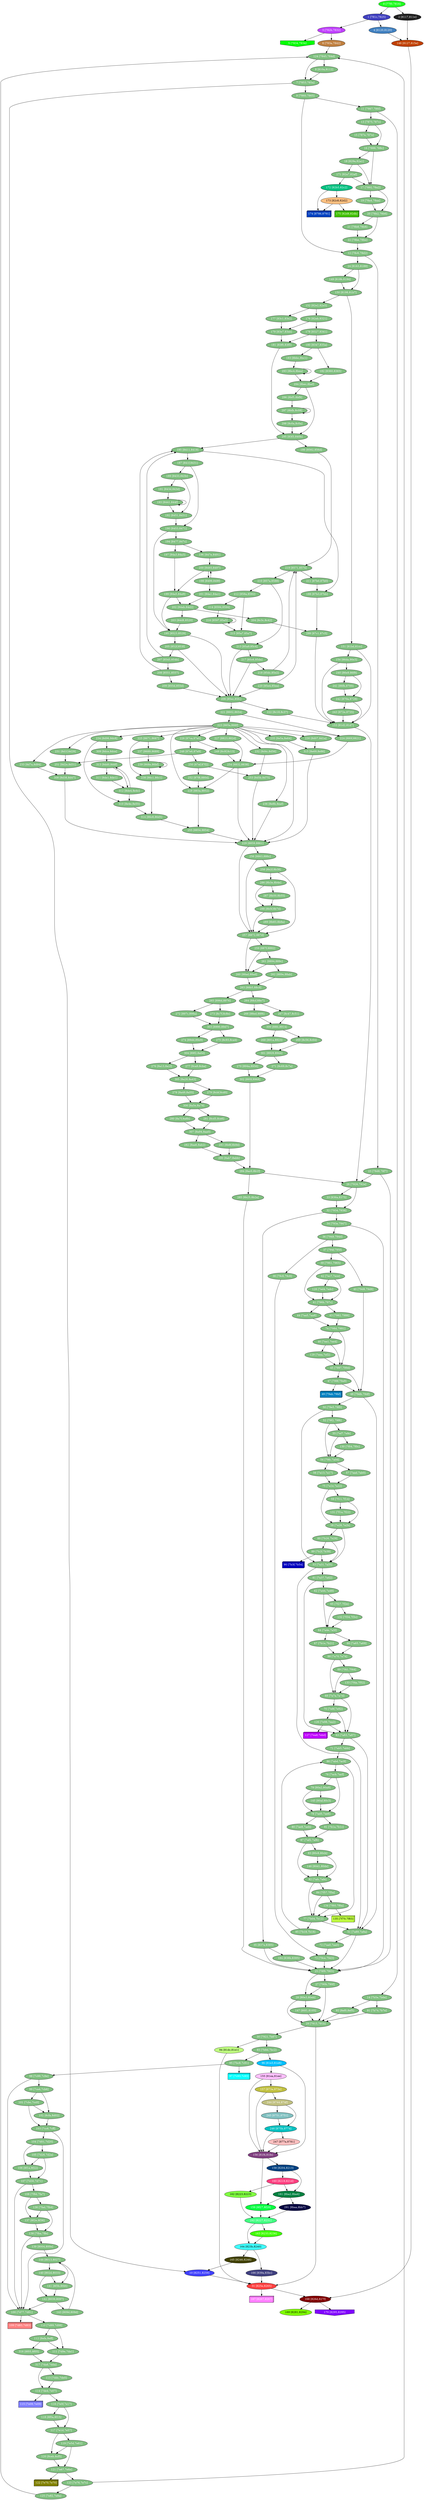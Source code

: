 diGraph libnss3{
	libnss3_0  [style=filled fillcolor="#20FF20" fontcolor="#ffffff" shape=oval label="0 [77f0,7816]"]
	libnss3_1  [style=filled fillcolor="#4040C0" fontcolor="#ffffff" shape=oval label="1 [781c,7825]"]
	libnss3_2  [style=filled fillcolor="#202020" fontcolor="#ffffff" shape=oval label="2 [8117,811e]"]
	libnss3_3  [style=filled fillcolor="#C040FF" fontcolor="#ffffff" shape=oval label="3 [782b,7832]"]
	libnss3_4  [style=filled fillcolor="#4080C0" fontcolor="#ffffff" shape=oval label="4 [8120,8120]"]
	libnss3_5  [style=filled fillcolor="#00FF00" fontcolor="#ffffff" shape=invhouse label="5 [7834,7834]"]
	libnss3_6  [style=filled fillcolor="#C08040" fontcolor="#ffffff" shape=oval label="6 [783a,7842]"]
	libnss3_7  [style=filled fillcolor="#80C080" fontcolor="#ffffff" shape=oval label="7 [7853,785a]"]
	libnss3_8  [style=filled fillcolor="#80C080" fontcolor="#ffffff" shape=oval label="8 [810a,8112]"]
	libnss3_9  [style=filled fillcolor="#80C080" fontcolor="#ffffff" shape=oval label="9 [7860,7865]"]
	libnss3_a  [style=filled fillcolor="#4040FF" fontcolor="#ffffff" shape=oval label="10 [8251,8259]"]
	libnss3_b  [style=filled fillcolor="#80C080" fontcolor="#ffffff" shape=oval label="11 [7867,786f]"]
	libnss3_c  [style=filled fillcolor="#80C080" fontcolor="#ffffff" shape=oval label="12 [78c6,78d2]"]
	libnss3_d  [style=filled fillcolor="#80C080" fontcolor="#ffffff" shape=oval label="13 [7875,787c]"]
	libnss3_e  [style=filled fillcolor="#80C080" fontcolor="#ffffff" shape=oval label="14 [7b5e,7b6e]"]
	libnss3_f  [style=filled fillcolor="#80C080" fontcolor="#ffffff" shape=oval label="15 [787e,787e]"]
	libnss3_10  [style=filled fillcolor="#80C080" fontcolor="#ffffff" shape=oval label="16 [7888,788c]"]
	libnss3_11  [style=filled fillcolor="#80C080" fontcolor="#ffffff" shape=oval label="17 [7892,78a2]"]
	libnss3_12  [style=filled fillcolor="#80C080" fontcolor="#ffffff" shape=oval label="18 [829a,82a1]"]
	libnss3_13  [style=filled fillcolor="#80C080" fontcolor="#ffffff" shape=oval label="19 [78a4,78aa]"]
	libnss3_14  [style=filled fillcolor="#80C080" fontcolor="#ffffff" shape=oval label="20 [78b2,78b6]"]
	libnss3_15  [style=filled fillcolor="#80C080" fontcolor="#ffffff" shape=oval label="21 [78b8,78b8]"]
	libnss3_16  [style=filled fillcolor="#80C080" fontcolor="#ffffff" shape=oval label="22 [78be,78be]"]
	libnss3_17  [style=filled fillcolor="#80C080" fontcolor="#ffffff" shape=oval label="23 [78d8,78f7]"]
	libnss3_18  [style=filled fillcolor="#80C080" fontcolor="#ffffff" shape=oval label="24 [8163,8189]"]
	libnss3_19  [style=filled fillcolor="#80C080" fontcolor="#ffffff" shape=oval label="25 [78f9,7905]"]
	libnss3_1a  [style=filled fillcolor="#80C080" fontcolor="#ffffff" shape=oval label="26 [7926,792e]"]
	libnss3_1b  [style=filled fillcolor="#80C080" fontcolor="#ffffff" shape=oval label="27 [790b,790f]"]
	libnss3_1c  [style=filled fillcolor="#80C080" fontcolor="#ffffff" shape=oval label="28 [80e3,80eb]"]
	libnss3_1d  [style=filled fillcolor="#80C080" fontcolor="#ffffff" shape=oval label="29 [7915,791b]"]
	libnss3_1e  [style=filled fillcolor="#80C080" fontcolor="#ffffff" shape=oval label="30 [7921,7b87]"]
	libnss3_1f  [style=filled fillcolor="#FF4040" fontcolor="#ffffff" shape=oval label="31 [825e,8265]"]
	libnss3_20  [style=filled fillcolor="#80C080" fontcolor="#ffffff" shape=oval label="32 [7934,7938]"]
	libnss3_21  [style=filled fillcolor="#80C080" fontcolor="#ffffff" shape=oval label="33 [836a,8375]"]
	libnss3_22  [style=filled fillcolor="#80C080" fontcolor="#ffffff" shape=oval label="34 [793e,7947]"]
	libnss3_23  [style=filled fillcolor="#80C080" fontcolor="#ffffff" shape=oval label="35 [837a,8385]"]
	libnss3_24  [style=filled fillcolor="#80C080" fontcolor="#ffffff" shape=oval label="36 [7949,794d]"]
	libnss3_25  [style=filled fillcolor="#80C080" fontcolor="#ffffff" shape=oval label="37 [794f,795f]"]
	libnss3_26  [style=filled fillcolor="#80C080" fontcolor="#ffffff" shape=oval label="38 [79c6,79c6]"]
	libnss3_27  [style=filled fillcolor="#80C080" fontcolor="#ffffff" shape=oval label="39 [7961,7965]"]
	libnss3_28  [style=filled fillcolor="#80C080" fontcolor="#ffffff" shape=oval label="40 [79d8,79d8]"]
	libnss3_29  [style=filled fillcolor="#80C080" fontcolor="#ffffff" shape=oval label="41 [796b,797c]"]
	libnss3_2a  [style=filled fillcolor="#80C080" fontcolor="#ffffff" shape=oval label="42 [7ec7,7ece]"]
	libnss3_2b  [style=filled fillcolor="#80C080" fontcolor="#ffffff" shape=oval label="43 [7982,7986]"]
	libnss3_2c  [style=filled fillcolor="#80C080" fontcolor="#ffffff" shape=oval label="44 [7aa5,7aa8]"]
	libnss3_2d  [style=filled fillcolor="#80C080" fontcolor="#ffffff" shape=oval label="45 [7997,799d]"]
	libnss3_2e  [style=filled fillcolor="#80C080" fontcolor="#ffffff" shape=oval label="46 [7ee1,7ee4]"]
	libnss3_2f  [style=filled fillcolor="#80C080" fontcolor="#ffffff" shape=oval label="47 [799f,79a9]"]
	libnss3_30  [style=filled fillcolor="#80C080" fontcolor="#ffffff" shape=oval label="48 [79db,79df]"]
	libnss3_31  [style=filled fillcolor="#0080C0" fontcolor="#ffffff" shape=box3d label="49 [79ab,79bf]"]
	libnss3_32  [style=filled fillcolor="#80C080" fontcolor="#ffffff" shape=oval label="50 [79e5,79f0]"]
	libnss3_33  [style=filled fillcolor="#80C080" fontcolor="#ffffff" shape=oval label="51 [7a89,7a9a]"]
	libnss3_34  [style=filled fillcolor="#80C080" fontcolor="#ffffff" shape=oval label="52 [79f2,79f6]"]
	libnss3_35  [style=filled fillcolor="#80C080" fontcolor="#ffffff" shape=oval label="53 [7a31,7a35]"]
	libnss3_36  [style=filled fillcolor="#80C080" fontcolor="#ffffff" shape=oval label="54 [79fc,7a0d]"]
	libnss3_37  [style=filled fillcolor="#80C080" fontcolor="#ffffff" shape=oval label="55 [7ef7,7efe]"]
	libnss3_38  [style=filled fillcolor="#80C080" fontcolor="#ffffff" shape=oval label="56 [7a13,7a17]"]
	libnss3_39  [style=filled fillcolor="#80C080" fontcolor="#ffffff" shape=oval label="57 [7aad,7ab0]"]
	libnss3_3a  [style=filled fillcolor="#80C080" fontcolor="#ffffff" shape=oval label="58 [7a28,7a2b]"]
	libnss3_3b  [style=filled fillcolor="#80C080" fontcolor="#ffffff" shape=oval label="59 [7f11,7f14]"]
	libnss3_3c  [style=filled fillcolor="#80C080" fontcolor="#ffffff" shape=oval label="60 [7b26,7b29]"]
	libnss3_3d  [style=filled fillcolor="#80C080" fontcolor="#ffffff" shape=oval label="61 [7a37,7a42]"]
	libnss3_3e  [style=filled fillcolor="#80C080" fontcolor="#ffffff" shape=oval label="62 [7a44,7a48]"]
	libnss3_3f  [style=filled fillcolor="#80C080" fontcolor="#ffffff" shape=oval label="63 [7a83,7a87]"]
	libnss3_40  [style=filled fillcolor="#80C080" fontcolor="#ffffff" shape=oval label="64 [7a4e,7a5f]"]
	libnss3_41  [style=filled fillcolor="#80C080" fontcolor="#ffffff" shape=oval label="65 [7f27,7f2e]"]
	libnss3_42  [style=filled fillcolor="#80C080" fontcolor="#ffffff" shape=oval label="66 [7a65,7a69]"]
	libnss3_43  [style=filled fillcolor="#80C080" fontcolor="#ffffff" shape=oval label="67 [7b1e,7b21]"]
	libnss3_44  [style=filled fillcolor="#80C080" fontcolor="#ffffff" shape=oval label="68 [7a7a,7a7d]"]
	libnss3_45  [style=filled fillcolor="#80C080" fontcolor="#ffffff" shape=oval label="69 [7f41,7f44]"]
	libnss3_46  [style=filled fillcolor="#80C080" fontcolor="#ffffff" shape=oval label="70 [7e8f,7e92]"]
	libnss3_47  [style=filled fillcolor="#80C080" fontcolor="#ffffff" shape=oval label="71 [7ab5,7abb]"]
	libnss3_48  [style=filled fillcolor="#80C080" fontcolor="#ffffff" shape=oval label="72 [7aa0,7aa0]"]
	libnss3_49  [style=filled fillcolor="#80C080" fontcolor="#ffffff" shape=oval label="73 [79ce,79d3]"]
	libnss3_4a  [style=filled fillcolor="#80C080" fontcolor="#ffffff" shape=oval label="74 [798d,7991]"]
	libnss3_4b  [style=filled fillcolor="#80C080" fontcolor="#ffffff" shape=oval label="75 [7a1e,7a22]"]
	libnss3_4c  [style=filled fillcolor="#80C080" fontcolor="#ffffff" shape=oval label="76 [7acb,7acf]"]
	libnss3_4d  [style=filled fillcolor="#80C080" fontcolor="#ffffff" shape=oval label="77 [7b04,7b12]"]
	libnss3_4e  [style=filled fillcolor="#80C080" fontcolor="#ffffff" shape=oval label="78 [7ad5,7ae6]"]
	libnss3_4f  [style=filled fillcolor="#80C080" fontcolor="#ffffff" shape=oval label="79 [80a2,80a9]"]
	libnss3_50  [style=filled fillcolor="#80C080" fontcolor="#ffffff" shape=oval label="80 [7ae8,7aeb]"]
	libnss3_51  [style=filled fillcolor="#80C080" fontcolor="#ffffff" shape=oval label="81 [7b1a,7b1c]"]
	libnss3_52  [style=filled fillcolor="#80C080" fontcolor="#ffffff" shape=oval label="82 [7afc,7afe]"]
	libnss3_53  [style=filled fillcolor="#80C080" fontcolor="#ffffff" shape=oval label="83 [80c8,80cb]"]
	libnss3_54  [style=filled fillcolor="#80C080" fontcolor="#ffffff" shape=oval label="84 [7f57,7f5a]"]
	libnss3_55  [style=filled fillcolor="#80C080" fontcolor="#ffffff" shape=oval label="85 [7b18,7b18]"]
	libnss3_56  [style=filled fillcolor="#80C080" fontcolor="#ffffff" shape=oval label="86 [7abd,7ac9]"]
	libnss3_57  [style=filled fillcolor="#80C080" fontcolor="#ffffff" shape=oval label="87 [7af2,7af6]"]
	libnss3_58  [style=filled fillcolor="#80C080" fontcolor="#ffffff" shape=oval label="88 [7a70,7a74]"]
	libnss3_59  [style=filled fillcolor="#80C080" fontcolor="#ffffff" shape=oval label="89 [7b2f,7b39]"]
	libnss3_5a  [style=filled fillcolor="#0000C0" fontcolor="#ffffff" shape=box3d label="90 [7b3f,7b54]"]
	libnss3_5b  [style=filled fillcolor="#80C080" fontcolor="#ffffff" shape=oval label="91 [7b74,7b7e]"]
	libnss3_5c  [style=filled fillcolor="#80C080" fontcolor="#ffffff" shape=oval label="92 [8ef0,8ef5]"]
	libnss3_5d  [style=filled fillcolor="#80C080" fontcolor="#ffffff" shape=oval label="93 [7b8d,7bc2]"]
	libnss3_5e  [style=filled fillcolor="#C0FF80" fontcolor="#000000" shape=oval label="94 [81dc,81e1]"]
	libnss3_5f  [style=filled fillcolor="#80C080" fontcolor="#ffffff" shape=oval label="95 [7bc8,7c91]"]
	libnss3_60  [style=filled fillcolor="#00C0FF" fontcolor="#ffffff" shape=oval label="96 [81e3,81e8]"]
	libnss3_61  [style=filled fillcolor="#00FFFF" fontcolor="#ffffff" shape=box3d label="97 [7c93,7c93]"]
	libnss3_62  [style=filled fillcolor="#80C080" fontcolor="#ffffff" shape=oval label="98 [7c99,7c9e]"]
	libnss3_63  [style=filled fillcolor="#80C080" fontcolor="#ffffff" shape=oval label="99 [7ca4,7cb6]"]
	libnss3_64  [style=filled fillcolor="#80C080" fontcolor="#ffffff" shape=oval label="100 [7d77,7d81]"]
	libnss3_65  [style=filled fillcolor="#80C080" fontcolor="#ffffff" shape=oval label="101 [7cbc,7cc0]"]
	libnss3_66  [style=filled fillcolor="#80C080" fontcolor="#ffffff" shape=oval label="102 [8cfa,8d02]"]
	libnss3_67  [style=filled fillcolor="#80C080" fontcolor="#ffffff" shape=oval label="103 [7cc6,7cff]"]
	libnss3_68  [style=filled fillcolor="#80C080" fontcolor="#ffffff" shape=oval label="104 [7d01,7d20]"]
	libnss3_69  [style=filled fillcolor="#80C080" fontcolor="#ffffff" shape=oval label="105 [7d26,7d2a]"]
	libnss3_6a  [style=filled fillcolor="#80C080" fontcolor="#ffffff" shape=oval label="106 [8f1a,8f22]"]
	libnss3_6b  [style=filled fillcolor="#80C080" fontcolor="#ffffff" shape=oval label="107 [7d30,7d71]"]
	libnss3_6c  [style=filled fillcolor="#80C080" fontcolor="#ffffff" shape=oval label="108 [7f8d,7fa7]"]
	libnss3_6d  [style=filled fillcolor="#FF8080" fontcolor="#ffffff" shape=box3d label="109 [7d83,7d83]"]
	libnss3_6e  [style=filled fillcolor="#80C080" fontcolor="#ffffff" shape=oval label="110 [7d89,7d98]"]
	libnss3_6f  [style=filled fillcolor="#80C080" fontcolor="#ffffff" shape=oval label="111 [7d9e,7da1]"]
	libnss3_70  [style=filled fillcolor="#80C080" fontcolor="#ffffff" shape=oval label="112 [8efa,8eff]"]
	libnss3_71  [style=filled fillcolor="#80C080" fontcolor="#ffffff" shape=oval label="113 [7ddc,7de0]"]
	libnss3_72  [style=filled fillcolor="#80C080" fontcolor="#ffffff" shape=oval label="114 [7de4,7e07]"]
	libnss3_73  [style=filled fillcolor="#8080FF" fontcolor="#ffffff" shape=box3d label="115 [7e09,7e09]"]
	libnss3_74  [style=filled fillcolor="#80C080" fontcolor="#ffffff" shape=oval label="116 [7e0f,7e17]"]
	libnss3_75  [style=filled fillcolor="#80C080" fontcolor="#ffffff" shape=oval label="117 [7e1d,7e57]"]
	libnss3_76  [style=filled fillcolor="#80C080" fontcolor="#ffffff" shape=oval label="118 [8f0a,8f15]"]
	libnss3_77  [style=filled fillcolor="#80C080" fontcolor="#ffffff" shape=oval label="119 [7e5d,7e61]"]
	libnss3_78  [style=filled fillcolor="#80C080" fontcolor="#ffffff" shape=oval label="120 [8ceb,8cf5]"]
	libnss3_79  [style=filled fillcolor="#80C080" fontcolor="#ffffff" shape=oval label="121 [7e67,7e6e]"]
	libnss3_7a  [style=filled fillcolor="#808000" fontcolor="#ffffff" shape=box3d label="122 [7e70,7e70]"]
	libnss3_7b  [style=filled fillcolor="#80C080" fontcolor="#ffffff" shape=oval label="123 [7e76,7e7c]"]
	libnss3_7c  [style=filled fillcolor="#80C080" fontcolor="#ffffff" shape=oval label="124 [7845,784d]"]
	libnss3_7d  [style=filled fillcolor="#80C080" fontcolor="#ffffff" shape=oval label="125 [7e82,7e8a]"]
	libnss3_7e  [style=filled fillcolor="#80C080" fontcolor="#ffffff" shape=oval label="126 [7e98,7ea2]"]
	libnss3_7f  [style=filled fillcolor="#C000FF" fontcolor="#ffffff" shape=box3d label="127 [7ea8,7ebd]"]
	libnss3_80  [style=filled fillcolor="#80C080" fontcolor="#ffffff" shape=oval label="128 [7ed4,7edc]"]
	libnss3_81  [style=filled fillcolor="#80C080" fontcolor="#ffffff" shape=oval label="129 [7eea,7ef2]"]
	libnss3_82  [style=filled fillcolor="#80C080" fontcolor="#ffffff" shape=oval label="130 [7f04,7f0c]"]
	libnss3_83  [style=filled fillcolor="#80C080" fontcolor="#ffffff" shape=oval label="131 [7f1a,7f22]"]
	libnss3_84  [style=filled fillcolor="#80C080" fontcolor="#ffffff" shape=oval label="132 [7f34,7f3c]"]
	libnss3_85  [style=filled fillcolor="#80C080" fontcolor="#ffffff" shape=oval label="133 [7f4a,7f52]"]
	libnss3_86  [style=filled fillcolor="#80C080" fontcolor="#ffffff" shape=oval label="134 [7f60,7f6a]"]
	libnss3_87  [style=filled fillcolor="#C0FF40" fontcolor="#000000" shape=box3d label="135 [7f70,7f83]"]
	libnss3_88  [style=filled fillcolor="#80C080" fontcolor="#ffffff" shape=oval label="136 [7fad,7fb4]"]
	libnss3_89  [style=filled fillcolor="#80C080" fontcolor="#ffffff" shape=oval label="137 [8f2e,8f36]"]
	libnss3_8a  [style=filled fillcolor="#80C080" fontcolor="#ffffff" shape=oval label="138 [7fba,7ffe]"]
	libnss3_8b  [style=filled fillcolor="#80C080" fontcolor="#ffffff" shape=oval label="139 [8004,800e]"]
	libnss3_8c  [style=filled fillcolor="#80C080" fontcolor="#ffffff" shape=oval label="140 [802d,8033]"]
	libnss3_8d  [style=filled fillcolor="#80C080" fontcolor="#ffffff" shape=oval label="141 [8f3b,8f46]"]
	libnss3_8e  [style=filled fillcolor="#80C080" fontcolor="#ffffff" shape=oval label="142 [8039,8097]"]
	libnss3_8f  [style=filled fillcolor="#80C080" fontcolor="#ffffff" shape=oval label="143 [809d,809d]"]
	libnss3_90  [style=filled fillcolor="#80C080" fontcolor="#ffffff" shape=oval label="144 [8013,8027]"]
	libnss3_91  [style=filled fillcolor="#80C080" fontcolor="#ffffff" shape=oval label="145 [80af,80c3]"]
	libnss3_92  [style=filled fillcolor="#80C080" fontcolor="#ffffff" shape=oval label="146 [80d1,80de]"]
	libnss3_93  [style=filled fillcolor="#80C080" fontcolor="#ffffff" shape=oval label="147 [80f1,8105]"]
	libnss3_94  [style=filled fillcolor="#C04000" fontcolor="#ffffff" shape=oval label="148 [8127,815e]"]
	libnss3_95  [style=filled fillcolor="#80C080" fontcolor="#ffffff" shape=oval label="149 [818b,8194]"]
	libnss3_96  [style=filled fillcolor="#80C080" fontcolor="#ffffff" shape=oval label="150 [8198,81b7]"]
	libnss3_97  [style=filled fillcolor="#80C080" fontcolor="#ffffff" shape=oval label="151 [81bd,81cc]"]
	libnss3_98  [style=filled fillcolor="#80C080" fontcolor="#ffffff" shape=oval label="152 [82e2,82e5]"]
	libnss3_99  [style=filled fillcolor="#80C080" fontcolor="#ffffff" shape=oval label="153 [81d2,81d7]"]
	libnss3_9a  [style=filled fillcolor="#80C080" fontcolor="#ffffff" shape=oval label="154 [86da,86e3]"]
	libnss3_9b  [style=filled fillcolor="#FFC0FF" fontcolor="#000000" shape=oval label="155 [81ea,81ee]"]
	libnss3_9c  [style=filled fillcolor="#804080" fontcolor="#ffffff" shape=oval label="156 [81f4,81fe]"]
	libnss3_9d  [style=filled fillcolor="#C0C040" fontcolor="#ffffff" shape=oval label="157 [873a,873e]"]
	libnss3_9e  [style=filled fillcolor="#004080" fontcolor="#ffffff" shape=oval label="158 [8204,8213]"]
	libnss3_9f  [style=filled fillcolor="#00FF40" fontcolor="#ffffff" shape=oval label="159 [8f27,8f29]"]
	libnss3_a0  [style=filled fillcolor="#FF4080" fontcolor="#ffffff" shape=oval label="160 [8219,821d]"]
	libnss3_a1  [style=filled fillcolor="#008040" fontcolor="#ffffff" shape=oval label="161 [8ba2,8ba4]"]
	libnss3_a2  [style=filled fillcolor="#80FF40" fontcolor="#000000" shape=oval label="162 [8223,8223]"]
	libnss3_a3  [style=filled fillcolor="#40FF00" fontcolor="#ffffff" shape=oval label="163 [8233,8236]"]
	libnss3_a4  [style=filled fillcolor="#40FFFF" fontcolor="#000000" shape=oval label="164 [823b,8240]"]
	libnss3_a5  [style=filled fillcolor="#404000" fontcolor="#ffffff" shape=oval label="165 [8246,8246]"]
	libnss3_a6  [style=filled fillcolor="#404080" fontcolor="#ffffff" shape=oval label="166 [839a,83bc]"]
	libnss3_a7  [style=filled fillcolor="#FF80FF" fontcolor="#ffffff" shape=box3d label="167 [8267,8267]"]
	libnss3_a8  [style=filled fillcolor="#800000" fontcolor="#ffffff" shape=oval label="168 [826d,827f]"]
	libnss3_a9  [style=filled fillcolor="#80FF00" fontcolor="#000000" shape=oval label="169 [8281,8294]"]
	libnss3_aa  [style=filled fillcolor="#8000FF" fontcolor="#ffffff" shape=invhouse label="170 [8295,8295]"]
	libnss3_ab  [style=filled fillcolor="#80C080" fontcolor="#ffffff" shape=oval label="171 [82a7,82af]"]
	libnss3_ac  [style=filled fillcolor="#00C080" fontcolor="#ffffff" shape=oval label="172 [82b5,82c2]"]
	libnss3_ad  [style=filled fillcolor="#FFC080" fontcolor="#000000" shape=oval label="173 [82c8,82d2]"]
	libnss3_ae  [style=filled fillcolor="#0040C0" fontcolor="#ffffff" shape=box3d label="174 [8786,8791]"]
	libnss3_af  [style=filled fillcolor="#40C000" fontcolor="#ffffff" shape=box3d label="175 [82d8,82db]"]
	libnss3_b0  [style=filled fillcolor="#80C080" fontcolor="#ffffff" shape=oval label="176 [82eb,8321]"]
	libnss3_b1  [style=filled fillcolor="#80C080" fontcolor="#ffffff" shape=oval label="177 [83c1,83e2]"]
	libnss3_b2  [style=filled fillcolor="#80C080" fontcolor="#ffffff" shape=oval label="178 [8327,8341]"]
	libnss3_b3  [style=filled fillcolor="#80C080" fontcolor="#ffffff" shape=oval label="179 [83e7,83ee]"]
	libnss3_b4  [style=filled fillcolor="#80C080" fontcolor="#ffffff" shape=oval label="180 [8347,835a]"]
	libnss3_b5  [style=filled fillcolor="#80C080" fontcolor="#ffffff" shape=oval label="181 [83f0,83f0]"]
	libnss3_b6  [style=filled fillcolor="#80C080" fontcolor="#ffffff" shape=oval label="182 [8360,8365]"]
	libnss3_b7  [style=filled fillcolor="#80C080" fontcolor="#ffffff" shape=oval label="183 [8bbc,8bc1]"]
	libnss3_b8  [style=filled fillcolor="#80C080" fontcolor="#ffffff" shape=oval label="184 [838b,8395]"]
	libnss3_b9  [style=filled fillcolor="#80C080" fontcolor="#ffffff" shape=oval label="185 [8411,8419]"]
	libnss3_ba  [style=filled fillcolor="#80C080" fontcolor="#ffffff" shape=oval label="186 [8562,856d]"]
	libnss3_bb  [style=filled fillcolor="#80C080" fontcolor="#ffffff" shape=oval label="187 [841f,8431]"]
	libnss3_bc  [style=filled fillcolor="#80C080" fontcolor="#ffffff" shape=oval label="188 [87b3,87bb]"]
	libnss3_bd  [style=filled fillcolor="#80C080" fontcolor="#ffffff" shape=oval label="189 [8433,843b]"]
	libnss3_be  [style=filled fillcolor="#80C080" fontcolor="#ffffff" shape=oval label="190 [8453,8471]"]
	libnss3_bf  [style=filled fillcolor="#80C080" fontcolor="#ffffff" shape=oval label="191 [843d,843d]"]
	libnss3_c0  [style=filled fillcolor="#80C080" fontcolor="#ffffff" shape=oval label="192 [8451,8451]"]
	libnss3_c1  [style=filled fillcolor="#80C080" fontcolor="#ffffff" shape=oval label="193 [8441,844f]"]
	libnss3_c2  [style=filled fillcolor="#80C080" fontcolor="#ffffff" shape=oval label="194 [8477,847c]"]
	libnss3_c3  [style=filled fillcolor="#80C080" fontcolor="#ffffff" shape=oval label="195 [8523,8529]"]
	libnss3_c4  [style=filled fillcolor="#80C080" fontcolor="#ffffff" shape=oval label="196 [847e,8491]"]
	libnss3_c5  [style=filled fillcolor="#80C080" fontcolor="#ffffff" shape=oval label="197 [84a3,84a3]"]
	libnss3_c6  [style=filled fillcolor="#80C080" fontcolor="#ffffff" shape=oval label="198 [8499,849f]"]
	libnss3_c7  [style=filled fillcolor="#80C080" fontcolor="#ffffff" shape=oval label="199 [84a5,84a9]"]
	libnss3_c8  [style=filled fillcolor="#80C080" fontcolor="#ffffff" shape=oval label="200 [8493,8497]"]
	libnss3_c9  [style=filled fillcolor="#80C080" fontcolor="#ffffff" shape=oval label="201 [84a1,84a1]"]
	libnss3_ca  [style=filled fillcolor="#80C080" fontcolor="#ffffff" shape=oval label="202 [84ab,84d2]"]
	libnss3_cb  [style=filled fillcolor="#80C080" fontcolor="#ffffff" shape=oval label="203 [84d8,8520]"]
	libnss3_cc  [style=filled fillcolor="#80C080" fontcolor="#ffffff" shape=oval label="204 [8c3c,8c42]"]
	libnss3_cd  [style=filled fillcolor="#80C080" fontcolor="#ffffff" shape=oval label="205 [852f,853f]"]
	libnss3_ce  [style=filled fillcolor="#80C080" fontcolor="#ffffff" shape=oval label="206 [85ec,85fc]"]
	libnss3_cf  [style=filled fillcolor="#80C080" fontcolor="#ffffff" shape=oval label="207 [8545,854b]"]
	libnss3_d0  [style=filled fillcolor="#80C080" fontcolor="#ffffff" shape=oval label="208 [8551,8557]"]
	libnss3_d1  [style=filled fillcolor="#80C080" fontcolor="#ffffff" shape=oval label="209 [855d,855d]"]
	libnss3_d2  [style=filled fillcolor="#80C080" fontcolor="#ffffff" shape=oval label="210 [857a,8588]"]
	libnss3_d3  [style=filled fillcolor="#80C080" fontcolor="#ffffff" shape=oval label="211 [87b0,87b0]"]
	libnss3_d4  [style=filled fillcolor="#80C080" fontcolor="#ffffff" shape=oval label="212 [858a,8592]"]
	libnss3_d5  [style=filled fillcolor="#80C080" fontcolor="#ffffff" shape=oval label="213 [85a9,85c4]"]
	libnss3_d6  [style=filled fillcolor="#80C080" fontcolor="#ffffff" shape=oval label="214 [8594,8594]"]
	libnss3_d7  [style=filled fillcolor="#80C080" fontcolor="#ffffff" shape=oval label="215 [85a7,85a7]"]
	libnss3_d8  [style=filled fillcolor="#80C080" fontcolor="#ffffff" shape=oval label="216 [8597,85a5]"]
	libnss3_d9  [style=filled fillcolor="#80C080" fontcolor="#ffffff" shape=oval label="217 [85c6,85da]"]
	libnss3_da  [style=filled fillcolor="#80C080" fontcolor="#ffffff" shape=oval label="218 [85dc,85e2]"]
	libnss3_db  [style=filled fillcolor="#80C080" fontcolor="#ffffff" shape=oval label="219 [8571,8574]"]
	libnss3_dc  [style=filled fillcolor="#80C080" fontcolor="#ffffff" shape=oval label="220 [85e4,85ea]"]
	libnss3_dd  [style=filled fillcolor="#80C080" fontcolor="#ffffff" shape=oval label="221 [8602,8654]"]
	libnss3_de  [style=filled fillcolor="#80C080" fontcolor="#ffffff" shape=oval label="222 [8c18,8c37]"]
	libnss3_df  [style=filled fillcolor="#80C080" fontcolor="#ffffff" shape=oval label="223 [865a,866f]"]
	libnss3_e0  [style=filled fillcolor="#80C080" fontcolor="#ffffff" shape=oval label="224 [880f,8821]"]
	libnss3_e1  [style=filled fillcolor="#80C080" fontcolor="#ffffff" shape=oval label="225 [8671,8687]"]
	libnss3_e2  [style=filled fillcolor="#80C080" fontcolor="#ffffff" shape=oval label="226 [87ca,87e0]"]
	libnss3_e3  [style=filled fillcolor="#80C080" fontcolor="#ffffff" shape=oval label="227 [8823,882d]"]
	libnss3_e4  [style=filled fillcolor="#80C080" fontcolor="#ffffff" shape=oval label="228 [883a,8852]"]
	libnss3_e5  [style=filled fillcolor="#80C080" fontcolor="#ffffff" shape=oval label="229 [8859,8861]"]
	libnss3_e6  [style=filled fillcolor="#80C080" fontcolor="#ffffff" shape=oval label="230 [8d07,8d1a]"]
	libnss3_e7  [style=filled fillcolor="#80C080" fontcolor="#ffffff" shape=oval label="231 [8d1f,8d29]"]
	libnss3_e8  [style=filled fillcolor="#80C080" fontcolor="#ffffff" shape=oval label="232 [8d4c,8d56]"]
	libnss3_e9  [style=filled fillcolor="#80C080" fontcolor="#ffffff" shape=oval label="233 [8d7a,8d94]"]
	libnss3_ea  [style=filled fillcolor="#80C080" fontcolor="#ffffff" shape=oval label="234 [8d96,8dc8]"]
	libnss3_eb  [style=filled fillcolor="#80C080" fontcolor="#ffffff" shape=oval label="235 [8e5a,8e64]"]
	libnss3_ec  [style=filled fillcolor="#80C080" fontcolor="#ffffff" shape=oval label="236 [8e8b,8eaf]"]
	libnss3_ed  [style=filled fillcolor="#80C080" fontcolor="#ffffff" shape=oval label="237 [8689,8689]"]
	libnss3_ee  [style=filled fillcolor="#80C080" fontcolor="#ffffff" shape=oval label="238 [86c1,86c1]"]
	libnss3_ef  [style=filled fillcolor="#80C080" fontcolor="#ffffff" shape=oval label="239 [868e,86bf]"]
	libnss3_f0  [style=filled fillcolor="#80C080" fontcolor="#ffffff" shape=oval label="240 [86e9,86f9]"]
	libnss3_f1  [style=filled fillcolor="#80C080" fontcolor="#ffffff" shape=oval label="241 [86fb,8700]"]
	libnss3_f2  [style=filled fillcolor="#80C080" fontcolor="#ffffff" shape=oval label="242 [870a,8728]"]
	libnss3_f3  [style=filled fillcolor="#80C080" fontcolor="#ffffff" shape=oval label="243 [872e,8735]"]
	libnss3_f4  [style=filled fillcolor="#C0C080" fontcolor="#ffffff" shape=oval label="244 [8744,874f]"]
	libnss3_f5  [style=filled fillcolor="#80C0C0" fontcolor="#ffffff" shape=oval label="245 [8751,8751]"]
	libnss3_f6  [style=filled fillcolor="#00C0C0" fontcolor="#ffffff" shape=oval label="246 [875b,8774]"]
	libnss3_f7  [style=filled fillcolor="#FFC0C0" fontcolor="#000000" shape=oval label="247 [877a,8781]"]
	libnss3_f8  [style=filled fillcolor="#80C080" fontcolor="#ffffff" shape=oval label="248 [87e6,87e9]"]
	libnss3_f9  [style=filled fillcolor="#80C080" fontcolor="#ffffff" shape=oval label="249 [8c0f,8c13]"]
	libnss3_fa  [style=filled fillcolor="#80C080" fontcolor="#ffffff" shape=oval label="250 [87ef,87f2]"]
	libnss3_fb  [style=filled fillcolor="#80C080" fontcolor="#ffffff" shape=oval label="251 [8d2e,8d31]"]
	libnss3_fc  [style=filled fillcolor="#80C080" fontcolor="#ffffff" shape=oval label="252 [87f8,880d]"]
	libnss3_fd  [style=filled fillcolor="#80C080" fontcolor="#ffffff" shape=oval label="253 [8d5b,8d75]"]
	libnss3_fe  [style=filled fillcolor="#80C080" fontcolor="#ffffff" shape=oval label="254 [8832,8838]"]
	libnss3_ff  [style=filled fillcolor="#80C080" fontcolor="#ffffff" shape=oval label="255 [8854,8854]"]
	libnss3_100  [style=filled fillcolor="#80C080" fontcolor="#ffffff" shape=oval label="256 [8863,886c]"]
	libnss3_101  [style=filled fillcolor="#80C080" fontcolor="#ffffff" shape=oval label="257 [8872,887d]"]
	libnss3_102  [style=filled fillcolor="#80C080" fontcolor="#ffffff" shape=oval label="258 [8b2f,8b38]"]
	libnss3_103  [style=filled fillcolor="#80C080" fontcolor="#ffffff" shape=oval label="259 [887f,8892]"]
	libnss3_104  [style=filled fillcolor="#80C080" fontcolor="#ffffff" shape=oval label="260 [88ad,88ad]"]
	libnss3_105  [style=filled fillcolor="#80C080" fontcolor="#ffffff" shape=oval label="261 [8894,889c]"]
	libnss3_106  [style=filled fillcolor="#80C080" fontcolor="#ffffff" shape=oval label="262 [889e,88ab]"]
	libnss3_107  [style=filled fillcolor="#80C080" fontcolor="#ffffff" shape=oval label="263 [88b5,88c9]"]
	libnss3_108  [style=filled fillcolor="#80C080" fontcolor="#ffffff" shape=oval label="264 [88cf,88e7]"]
	libnss3_109  [style=filled fillcolor="#80C080" fontcolor="#ffffff" shape=oval label="265 [896d,8976]"]
	libnss3_10a  [style=filled fillcolor="#80C080" fontcolor="#ffffff" shape=oval label="266 [88ed,88f6]"]
	libnss3_10b  [style=filled fillcolor="#80C080" fontcolor="#ffffff" shape=oval label="267 [8c47,8c51]"]
	libnss3_10c  [style=filled fillcolor="#80C080" fontcolor="#ffffff" shape=oval label="268 [891a,8923]"]
	libnss3_10d  [style=filled fillcolor="#80C080" fontcolor="#ffffff" shape=oval label="269 [8c56,8c64]"]
	libnss3_10e  [style=filled fillcolor="#80C080" fontcolor="#ffffff" shape=oval label="270 [894a,8956]"]
	libnss3_10f  [style=filled fillcolor="#80C080" fontcolor="#ffffff" shape=oval label="271 [8c69,8c7a]"]
	libnss3_110  [style=filled fillcolor="#80C080" fontcolor="#ffffff" shape=oval label="272 [897c,898a]"]
	libnss3_111  [style=filled fillcolor="#80C080" fontcolor="#ffffff" shape=oval label="273 [8c7f,8c8e]"]
	libnss3_112  [style=filled fillcolor="#80C080" fontcolor="#ffffff" shape=oval label="274 [89dd,89e9]"]
	libnss3_113  [style=filled fillcolor="#80C080" fontcolor="#ffffff" shape=oval label="275 [8c93,8ca4]"]
	libnss3_114  [style=filled fillcolor="#80C080" fontcolor="#ffffff" shape=oval label="276 [8a13,8a1f]"]
	libnss3_115  [style=filled fillcolor="#80C080" fontcolor="#ffffff" shape=oval label="277 [8ca9,8cba]"]
	libnss3_116  [style=filled fillcolor="#80C080" fontcolor="#ffffff" shape=oval label="278 [8a49,8a55]"]
	libnss3_117  [style=filled fillcolor="#80C080" fontcolor="#ffffff" shape=oval label="279 [8cbf,8cd0]"]
	libnss3_118  [style=filled fillcolor="#80C080" fontcolor="#ffffff" shape=oval label="280 [8a7f,8a8b]"]
	libnss3_119  [style=filled fillcolor="#80C080" fontcolor="#ffffff" shape=oval label="281 [8cd5,8ce6]"]
	libnss3_11a  [style=filled fillcolor="#80C080" fontcolor="#ffffff" shape=oval label="282 [8aa6,8ab2]"]
	libnss3_11b  [style=filled fillcolor="#80C080" fontcolor="#ffffff" shape=oval label="283 [8b8f,8b9d]"]
	libnss3_11c  [style=filled fillcolor="#80C080" fontcolor="#ffffff" shape=oval label="284 [8ac0,8b1f]"]
	libnss3_11d  [style=filled fillcolor="#80C080" fontcolor="#ffffff" shape=oval label="285 [8b25,8b2a]"]
	libnss3_11e  [style=filled fillcolor="#80C080" fontcolor="#ffffff" shape=oval label="286 [8b3e,8b4e]"]
	libnss3_11f  [style=filled fillcolor="#80C080" fontcolor="#ffffff" shape=oval label="287 [8b50,8b55]"]
	libnss3_120  [style=filled fillcolor="#80C080" fontcolor="#ffffff" shape=oval label="288 [8b5f,8b7d]"]
	libnss3_121  [style=filled fillcolor="#80C080" fontcolor="#ffffff" shape=oval label="289 [8b83,8b8a]"]
	libnss3_122  [style=filled fillcolor="#80C080" fontcolor="#ffffff" shape=oval label="290 [8ab7,8abb]"]
	libnss3_123  [style=filled fillcolor="#000040" fontcolor="#ffffff" shape=oval label="291 [8baa,8bb7]"]
	libnss3_124  [style=filled fillcolor="#40FF80" fontcolor="#ffffff" shape=oval label="292 [8227,8231]"]
	libnss3_125  [style=filled fillcolor="#80C080" fontcolor="#ffffff" shape=oval label="293 [8bc4,8bea]"]
	libnss3_126  [style=filled fillcolor="#80C080" fontcolor="#ffffff" shape=oval label="294 [8bec,8bef]"]
	libnss3_127  [style=filled fillcolor="#80C080" fontcolor="#ffffff" shape=oval label="295 [83f3,840b]"]
	libnss3_128  [style=filled fillcolor="#80C080" fontcolor="#ffffff" shape=oval label="296 [8bf5,8bf9]"]
	libnss3_129  [style=filled fillcolor="#80C080" fontcolor="#ffffff" shape=oval label="297 [8bfb,8c08]"]
	libnss3_12a  [style=filled fillcolor="#80C080" fontcolor="#ffffff" shape=oval label="298 [8c0a,8c0a]"]
	libnss3_12b  [style=filled fillcolor="#80C080" fontcolor="#ffffff" shape=oval label="299 [87c1,87c5]"]
	libnss3_12c  [style=filled fillcolor="#80C080" fontcolor="#ffffff" shape=oval label="300 [88fc,8914]"]
	libnss3_12d  [style=filled fillcolor="#80C080" fontcolor="#ffffff" shape=oval label="301 [8929,8944]"]
	libnss3_12e  [style=filled fillcolor="#80C080" fontcolor="#ffffff" shape=oval label="302 [895f,8968]"]
	libnss3_12f  [style=filled fillcolor="#80C080" fontcolor="#ffffff" shape=oval label="303 [8990,89d7]"]
	libnss3_130  [style=filled fillcolor="#80C080" fontcolor="#ffffff" shape=oval label="304 [89f2,8a0d]"]
	libnss3_131  [style=filled fillcolor="#80C080" fontcolor="#ffffff" shape=oval label="305 [8a28,8a43]"]
	libnss3_132  [style=filled fillcolor="#80C080" fontcolor="#ffffff" shape=oval label="306 [8a5e,8a79]"]
	libnss3_133  [style=filled fillcolor="#80C080" fontcolor="#ffffff" shape=oval label="307 [8a94,8aa0]"]
	libnss3_134  [style=filled fillcolor="#80C080" fontcolor="#ffffff" shape=oval label="308 [8d38,8d47]"]
	libnss3_135  [style=filled fillcolor="#80C080" fontcolor="#ffffff" shape=oval label="309 [8dce,8dce]"]
	libnss3_136  [style=filled fillcolor="#80C080" fontcolor="#ffffff" shape=oval label="310 [8e4e,8e55]"]
	libnss3_137  [style=filled fillcolor="#80C080" fontcolor="#ffffff" shape=oval label="311 [8de1,8de1]"]
	libnss3_138  [style=filled fillcolor="#80C080" fontcolor="#ffffff" shape=oval label="312 [8de4,8e4c]"]
	libnss3_139  [style=filled fillcolor="#80C080" fontcolor="#ffffff" shape=oval label="313 [8dd0,8ddf]"]
	libnss3_13a  [style=filled fillcolor="#80C080" fontcolor="#ffffff" shape=oval label="314 [86c8,86d5]"]
	libnss3_13b  [style=filled fillcolor="#80C080" fontcolor="#ffffff" shape=oval label="315 [8e69,8e86]"]
	libnss3_13c  [style=filled fillcolor="#80C080" fontcolor="#ffffff" shape=oval label="316 [8f05,8f05]"]
	libnss3_13d  [style=filled fillcolor="#80C080" fontcolor="#ffffff" shape=oval label="317 [7da6,7dda]"]

	libnss3_0 -> libnss3_1
	libnss3_0 -> libnss3_2
	libnss3_1 -> libnss3_3
	libnss3_1 -> libnss3_4
	libnss3_2 -> libnss3_94
	libnss3_3 -> libnss3_5
	libnss3_3 -> libnss3_6
	libnss3_4 -> libnss3_94
	libnss3_6 -> libnss3_7c
	libnss3_7 -> libnss3_9
	libnss3_7 -> libnss3_a
	libnss3_8 -> libnss3_7
	libnss3_9 -> libnss3_b
	libnss3_9 -> libnss3_c
	libnss3_a -> libnss3_1f
	libnss3_b -> libnss3_d
	libnss3_b -> libnss3_e
	libnss3_c -> libnss3_17
	libnss3_c -> libnss3_18
	libnss3_d -> libnss3_f
	libnss3_d -> libnss3_10
	libnss3_e -> libnss3_5b
	libnss3_e -> libnss3_5c
	libnss3_f -> libnss3_10
	libnss3_10 -> libnss3_11
	libnss3_10 -> libnss3_12
	libnss3_11 -> libnss3_13
	libnss3_11 -> libnss3_14
	libnss3_12 -> libnss3_11
	libnss3_12 -> libnss3_ab
	libnss3_13 -> libnss3_14
	libnss3_14 -> libnss3_15
	libnss3_14 -> libnss3_16
	libnss3_15 -> libnss3_16
	libnss3_16 -> libnss3_c
	libnss3_17 -> libnss3_19
	libnss3_17 -> libnss3_1a
	libnss3_18 -> libnss3_95
	libnss3_18 -> libnss3_96
	libnss3_19 -> libnss3_1b
	libnss3_19 -> libnss3_1c
	libnss3_1a -> libnss3_20
	libnss3_1a -> libnss3_21
	libnss3_1b -> libnss3_1c
	libnss3_1b -> libnss3_1d
	libnss3_1c -> libnss3_1d
	libnss3_1c -> libnss3_93
	libnss3_1d -> libnss3_1e
	libnss3_1d -> libnss3_1f
	libnss3_1e -> libnss3_5d
	libnss3_1e -> libnss3_5e
	libnss3_1f -> libnss3_a7
	libnss3_1f -> libnss3_a8
	libnss3_20 -> libnss3_22
	libnss3_20 -> libnss3_23
	libnss3_21 -> libnss3_20
	libnss3_22 -> libnss3_19
	libnss3_22 -> libnss3_24
	libnss3_23 -> libnss3_19
	libnss3_23 -> libnss3_b8
	libnss3_24 -> libnss3_25
	libnss3_24 -> libnss3_26
	libnss3_25 -> libnss3_27
	libnss3_25 -> libnss3_28
	libnss3_26 -> libnss3_49
	libnss3_27 -> libnss3_29
	libnss3_27 -> libnss3_2a
	libnss3_28 -> libnss3_30
	libnss3_29 -> libnss3_2b
	libnss3_29 -> libnss3_2c
	libnss3_2a -> libnss3_29
	libnss3_2a -> libnss3_80
	libnss3_2b -> libnss3_4a
	libnss3_2c -> libnss3_4a
	libnss3_2d -> libnss3_2f
	libnss3_2d -> libnss3_30
	libnss3_2e -> libnss3_2d
	libnss3_2e -> libnss3_81
	libnss3_2f -> libnss3_30
	libnss3_2f -> libnss3_31
	libnss3_30 -> libnss3_32
	libnss3_30 -> libnss3_33
	libnss3_32 -> libnss3_34
	libnss3_32 -> libnss3_35
	libnss3_33 -> libnss3_19
	libnss3_33 -> libnss3_48
	libnss3_34 -> libnss3_36
	libnss3_34 -> libnss3_37
	libnss3_35 -> libnss3_33
	libnss3_35 -> libnss3_3d
	libnss3_36 -> libnss3_38
	libnss3_36 -> libnss3_39
	libnss3_37 -> libnss3_36
	libnss3_37 -> libnss3_82
	libnss3_38 -> libnss3_4b
	libnss3_39 -> libnss3_4b
	libnss3_3a -> libnss3_35
	libnss3_3a -> libnss3_3c
	libnss3_3b -> libnss3_3a
	libnss3_3b -> libnss3_83
	libnss3_3c -> libnss3_35
	libnss3_3c -> libnss3_59
	libnss3_3d -> libnss3_3e
	libnss3_3d -> libnss3_3f
	libnss3_3e -> libnss3_40
	libnss3_3e -> libnss3_41
	libnss3_3f -> libnss3_33
	libnss3_3f -> libnss3_47
	libnss3_40 -> libnss3_42
	libnss3_40 -> libnss3_43
	libnss3_41 -> libnss3_40
	libnss3_41 -> libnss3_84
	libnss3_42 -> libnss3_58
	libnss3_43 -> libnss3_58
	libnss3_44 -> libnss3_3f
	libnss3_44 -> libnss3_46
	libnss3_45 -> libnss3_44
	libnss3_45 -> libnss3_85
	libnss3_46 -> libnss3_3f
	libnss3_46 -> libnss3_7e
	libnss3_47 -> libnss3_56
	libnss3_48 -> libnss3_49
	libnss3_49 -> libnss3_19
	libnss3_4a -> libnss3_2d
	libnss3_4a -> libnss3_2e
	libnss3_4b -> libnss3_3a
	libnss3_4b -> libnss3_3b
	libnss3_4c -> libnss3_4e
	libnss3_4c -> libnss3_4f
	libnss3_4d -> libnss3_33
	libnss3_4d -> libnss3_55
	libnss3_4e -> libnss3_50
	libnss3_4e -> libnss3_51
	libnss3_4f -> libnss3_4e
	libnss3_4f -> libnss3_91
	libnss3_50 -> libnss3_57
	libnss3_51 -> libnss3_57
	libnss3_52 -> libnss3_4d
	libnss3_52 -> libnss3_54
	libnss3_53 -> libnss3_52
	libnss3_53 -> libnss3_92
	libnss3_54 -> libnss3_4d
	libnss3_54 -> libnss3_86
	libnss3_55 -> libnss3_56
	libnss3_56 -> libnss3_4c
	libnss3_56 -> libnss3_4d
	libnss3_57 -> libnss3_52
	libnss3_57 -> libnss3_53
	libnss3_58 -> libnss3_44
	libnss3_58 -> libnss3_45
	libnss3_59 -> libnss3_35
	libnss3_59 -> libnss3_5a
	libnss3_5b -> libnss3_1d
	libnss3_5c -> libnss3_1d
	libnss3_5d -> libnss3_5f
	libnss3_5d -> libnss3_60
	libnss3_5e -> libnss3_1f
	libnss3_5f -> libnss3_61
	libnss3_5f -> libnss3_62
	libnss3_60 -> libnss3_9b
	libnss3_60 -> libnss3_9c
	libnss3_62 -> libnss3_63
	libnss3_62 -> libnss3_64
	libnss3_63 -> libnss3_65
	libnss3_63 -> libnss3_66
	libnss3_64 -> libnss3_6d
	libnss3_64 -> libnss3_6e
	libnss3_65 -> libnss3_66
	libnss3_65 -> libnss3_67
	libnss3_66 -> libnss3_67
	libnss3_67 -> libnss3_64
	libnss3_67 -> libnss3_68
	libnss3_68 -> libnss3_69
	libnss3_68 -> libnss3_6a
	libnss3_69 -> libnss3_6a
	libnss3_69 -> libnss3_6b
	libnss3_6a -> libnss3_6b
	libnss3_6b -> libnss3_64
	libnss3_6b -> libnss3_6c
	libnss3_6c -> libnss3_88
	libnss3_6c -> libnss3_89
	libnss3_6e -> libnss3_6f
	libnss3_6e -> libnss3_70
	libnss3_6f -> libnss3_13d
	libnss3_70 -> libnss3_6f
	libnss3_70 -> libnss3_13c
	libnss3_71 -> libnss3_72
	libnss3_72 -> libnss3_73
	libnss3_72 -> libnss3_74
	libnss3_74 -> libnss3_75
	libnss3_74 -> libnss3_76
	libnss3_75 -> libnss3_77
	libnss3_75 -> libnss3_78
	libnss3_76 -> libnss3_75
	libnss3_77 -> libnss3_78
	libnss3_77 -> libnss3_79
	libnss3_78 -> libnss3_79
	libnss3_79 -> libnss3_7a
	libnss3_79 -> libnss3_7b
	libnss3_7b -> libnss3_7c
	libnss3_7b -> libnss3_7d
	libnss3_7c -> libnss3_7
	libnss3_7c -> libnss3_8
	libnss3_7d -> libnss3_7c
	libnss3_7e -> libnss3_3f
	libnss3_7e -> libnss3_7f
	libnss3_80 -> libnss3_29
	libnss3_81 -> libnss3_2d
	libnss3_82 -> libnss3_36
	libnss3_83 -> libnss3_3a
	libnss3_84 -> libnss3_40
	libnss3_85 -> libnss3_44
	libnss3_86 -> libnss3_4d
	libnss3_86 -> libnss3_87
	libnss3_88 -> libnss3_89
	libnss3_88 -> libnss3_8a
	libnss3_89 -> libnss3_8a
	libnss3_8a -> libnss3_64
	libnss3_8a -> libnss3_8b
	libnss3_8b -> libnss3_90
	libnss3_8c -> libnss3_8d
	libnss3_8c -> libnss3_8e
	libnss3_8d -> libnss3_8e
	libnss3_8e -> libnss3_64
	libnss3_8e -> libnss3_8f
	libnss3_8f -> libnss3_90
	libnss3_90 -> libnss3_8c
	libnss3_90 -> libnss3_8d
	libnss3_91 -> libnss3_4e
	libnss3_92 -> libnss3_52
	libnss3_93 -> libnss3_1d
	libnss3_94 -> libnss3_a8
	libnss3_95 -> libnss3_96
	libnss3_96 -> libnss3_97
	libnss3_96 -> libnss3_98
	libnss3_97 -> libnss3_99
	libnss3_97 -> libnss3_9a
	libnss3_98 -> libnss3_b0
	libnss3_98 -> libnss3_b1
	libnss3_99 -> libnss3_1a
	libnss3_9a -> libnss3_99
	libnss3_9a -> libnss3_f0
	libnss3_9b -> libnss3_9c
	libnss3_9b -> libnss3_9d
	libnss3_9c -> libnss3_9e
	libnss3_9c -> libnss3_9f
	libnss3_9d -> libnss3_9c
	libnss3_9d -> libnss3_f4
	libnss3_9e -> libnss3_a0
	libnss3_9e -> libnss3_a1
	libnss3_9f -> libnss3_124
	libnss3_a0 -> libnss3_a1
	libnss3_a0 -> libnss3_a2
	libnss3_a1 -> libnss3_9f
	libnss3_a1 -> libnss3_123
	libnss3_a2 -> libnss3_124
	libnss3_a3 -> libnss3_a4
	libnss3_a4 -> libnss3_a5
	libnss3_a4 -> libnss3_a6
	libnss3_a5 -> libnss3_a
	libnss3_a6 -> libnss3_1f
	libnss3_a8 -> libnss3_a9
	libnss3_a8 -> libnss3_aa
	libnss3_ab -> libnss3_11
	libnss3_ab -> libnss3_ac
	libnss3_ac -> libnss3_ad
	libnss3_ac -> libnss3_ae
	libnss3_ad -> libnss3_ae
	libnss3_ad -> libnss3_af
	libnss3_b0 -> libnss3_b2
	libnss3_b0 -> libnss3_b3
	libnss3_b1 -> libnss3_b3
	libnss3_b2 -> libnss3_b4
	libnss3_b2 -> libnss3_b5
	libnss3_b3 -> libnss3_b5
	libnss3_b4 -> libnss3_b6
	libnss3_b4 -> libnss3_b7
	libnss3_b5 -> libnss3_127
	libnss3_b6 -> libnss3_126
	libnss3_b7 -> libnss3_125
	libnss3_b8 -> libnss3_19
	libnss3_b9 -> libnss3_bb
	libnss3_b9 -> libnss3_bc
	libnss3_ba -> libnss3_db
	libnss3_bb -> libnss3_bd
	libnss3_bb -> libnss3_be
	libnss3_bc -> libnss3_12b
	libnss3_bd -> libnss3_bf
	libnss3_bd -> libnss3_c0
	libnss3_be -> libnss3_c2
	libnss3_be -> libnss3_c3
	libnss3_bf -> libnss3_c1
	libnss3_c0 -> libnss3_be
	libnss3_c1 -> libnss3_c0
	libnss3_c1 -> libnss3_c1
	libnss3_c2 -> libnss3_c4
	libnss3_c2 -> libnss3_c5
	libnss3_c3 -> libnss3_cd
	libnss3_c3 -> libnss3_ce
	libnss3_c4 -> libnss3_c8
	libnss3_c5 -> libnss3_c7
	libnss3_c6 -> libnss3_c8
	libnss3_c6 -> libnss3_c9
	libnss3_c7 -> libnss3_c3
	libnss3_c7 -> libnss3_ca
	libnss3_c8 -> libnss3_c6
	libnss3_c8 -> libnss3_c7
	libnss3_c9 -> libnss3_ca
	libnss3_ca -> libnss3_cb
	libnss3_ca -> libnss3_cc
	libnss3_cb -> libnss3_c3
	libnss3_cc -> libnss3_12b
	libnss3_cd -> libnss3_ce
	libnss3_cd -> libnss3_cf
	libnss3_ce -> libnss3_dd
	libnss3_ce -> libnss3_de
	libnss3_cf -> libnss3_b9
	libnss3_cf -> libnss3_d0
	libnss3_d0 -> libnss3_b9
	libnss3_d0 -> libnss3_d1
	libnss3_d1 -> libnss3_ce
	libnss3_d2 -> libnss3_d4
	libnss3_d2 -> libnss3_d5
	libnss3_d3 -> libnss3_bc
	libnss3_d4 -> libnss3_d6
	libnss3_d4 -> libnss3_d7
	libnss3_d5 -> libnss3_ce
	libnss3_d5 -> libnss3_d9
	libnss3_d6 -> libnss3_d8
	libnss3_d7 -> libnss3_d5
	libnss3_d8 -> libnss3_d7
	libnss3_d8 -> libnss3_d8
	libnss3_d9 -> libnss3_ce
	libnss3_d9 -> libnss3_da
	libnss3_da -> libnss3_db
	libnss3_da -> libnss3_dc
	libnss3_db -> libnss3_d2
	libnss3_db -> libnss3_d3
	libnss3_dc -> libnss3_ce
	libnss3_dc -> libnss3_db
	libnss3_dd -> libnss3_df
	libnss3_dd -> libnss3_e0
	libnss3_de -> libnss3_99
	libnss3_df -> libnss3_e0
	libnss3_df -> libnss3_e1
	libnss3_df -> libnss3_e2
	libnss3_df -> libnss3_e3
	libnss3_df -> libnss3_e4
	libnss3_df -> libnss3_e5
	libnss3_df -> libnss3_e6
	libnss3_df -> libnss3_e7
	libnss3_df -> libnss3_e8
	libnss3_df -> libnss3_e9
	libnss3_df -> libnss3_ea
	libnss3_df -> libnss3_eb
	libnss3_df -> libnss3_ec
	libnss3_e0 -> libnss3_fe
	libnss3_e1 -> libnss3_ed
	libnss3_e1 -> libnss3_ee
	libnss3_e2 -> libnss3_f8
	libnss3_e2 -> libnss3_f9
	libnss3_e3 -> libnss3_fe
	libnss3_e4 -> libnss3_ff
	libnss3_e5 -> libnss3_100
	libnss3_e5 -> libnss3_101
	libnss3_e6 -> libnss3_13b
	libnss3_e7 -> libnss3_fb
	libnss3_e8 -> libnss3_fd
	libnss3_e9 -> libnss3_134
	libnss3_ea -> libnss3_135
	libnss3_ea -> libnss3_136
	libnss3_eb -> libnss3_13b
	libnss3_ec -> libnss3_e5
	libnss3_ed -> libnss3_ef
	libnss3_ee -> libnss3_13a
	libnss3_ef -> libnss3_ee
	libnss3_ef -> libnss3_ef
	libnss3_f0 -> libnss3_f1
	libnss3_f0 -> libnss3_f2
	libnss3_f1 -> libnss3_f2
	libnss3_f2 -> libnss3_99
	libnss3_f2 -> libnss3_f3
	libnss3_f3 -> libnss3_99
	libnss3_f4 -> libnss3_f5
	libnss3_f4 -> libnss3_f6
	libnss3_f5 -> libnss3_f6
	libnss3_f6 -> libnss3_9c
	libnss3_f6 -> libnss3_f7
	libnss3_f7 -> libnss3_9c
	libnss3_f8 -> libnss3_fa
	libnss3_f8 -> libnss3_fb
	libnss3_f9 -> libnss3_fe
	libnss3_fa -> libnss3_fc
	libnss3_fa -> libnss3_fd
	libnss3_fb -> libnss3_134
	libnss3_fc -> libnss3_e4
	libnss3_fd -> libnss3_e5
	libnss3_fe -> libnss3_e4
	libnss3_fe -> libnss3_e5
	libnss3_ff -> libnss3_e5
	libnss3_100 -> libnss3_101
	libnss3_100 -> libnss3_102
	libnss3_101 -> libnss3_103
	libnss3_101 -> libnss3_104
	libnss3_102 -> libnss3_101
	libnss3_102 -> libnss3_11e
	libnss3_103 -> libnss3_104
	libnss3_103 -> libnss3_105
	libnss3_104 -> libnss3_107
	libnss3_105 -> libnss3_104
	libnss3_105 -> libnss3_106
	libnss3_106 -> libnss3_107
	libnss3_107 -> libnss3_108
	libnss3_107 -> libnss3_109
	libnss3_108 -> libnss3_10a
	libnss3_108 -> libnss3_10b
	libnss3_109 -> libnss3_110
	libnss3_109 -> libnss3_111
	libnss3_10a -> libnss3_12c
	libnss3_10b -> libnss3_12c
	libnss3_10c -> libnss3_12d
	libnss3_10d -> libnss3_12d
	libnss3_10e -> libnss3_12e
	libnss3_10f -> libnss3_12e
	libnss3_110 -> libnss3_12f
	libnss3_111 -> libnss3_12f
	libnss3_112 -> libnss3_130
	libnss3_113 -> libnss3_130
	libnss3_114 -> libnss3_131
	libnss3_115 -> libnss3_131
	libnss3_116 -> libnss3_132
	libnss3_117 -> libnss3_132
	libnss3_118 -> libnss3_133
	libnss3_119 -> libnss3_133
	libnss3_11a -> libnss3_122
	libnss3_11b -> libnss3_122
	libnss3_11c -> libnss3_1a
	libnss3_11c -> libnss3_11d
	libnss3_11d -> libnss3_19
	libnss3_11e -> libnss3_11f
	libnss3_11e -> libnss3_120
	libnss3_11f -> libnss3_120
	libnss3_120 -> libnss3_101
	libnss3_120 -> libnss3_121
	libnss3_121 -> libnss3_101
	libnss3_122 -> libnss3_11c
	libnss3_123 -> libnss3_124
	libnss3_124 -> libnss3_a3
	libnss3_124 -> libnss3_a4
	libnss3_125 -> libnss3_125
	libnss3_125 -> libnss3_126
	libnss3_126 -> libnss3_127
	libnss3_126 -> libnss3_128
	libnss3_127 -> libnss3_b9
	libnss3_127 -> libnss3_ba
	libnss3_128 -> libnss3_129
	libnss3_129 -> libnss3_129
	libnss3_129 -> libnss3_12a
	libnss3_12a -> libnss3_127
	libnss3_12b -> libnss3_99
	libnss3_12c -> libnss3_10c
	libnss3_12c -> libnss3_10d
	libnss3_12d -> libnss3_10e
	libnss3_12d -> libnss3_10f
	libnss3_12e -> libnss3_11c
	libnss3_12f -> libnss3_112
	libnss3_12f -> libnss3_113
	libnss3_130 -> libnss3_114
	libnss3_130 -> libnss3_115
	libnss3_131 -> libnss3_116
	libnss3_131 -> libnss3_117
	libnss3_132 -> libnss3_118
	libnss3_132 -> libnss3_119
	libnss3_133 -> libnss3_11a
	libnss3_133 -> libnss3_11b
	libnss3_134 -> libnss3_e5
	libnss3_135 -> libnss3_139
	libnss3_136 -> libnss3_13a
	libnss3_137 -> libnss3_138
	libnss3_138 -> libnss3_136
	libnss3_138 -> libnss3_139
	libnss3_139 -> libnss3_137
	libnss3_139 -> libnss3_138
	libnss3_13a -> libnss3_ff
	libnss3_13b -> libnss3_e5
	libnss3_13c -> libnss3_13d
	libnss3_13d -> libnss3_71
	libnss3_13d -> libnss3_72
}